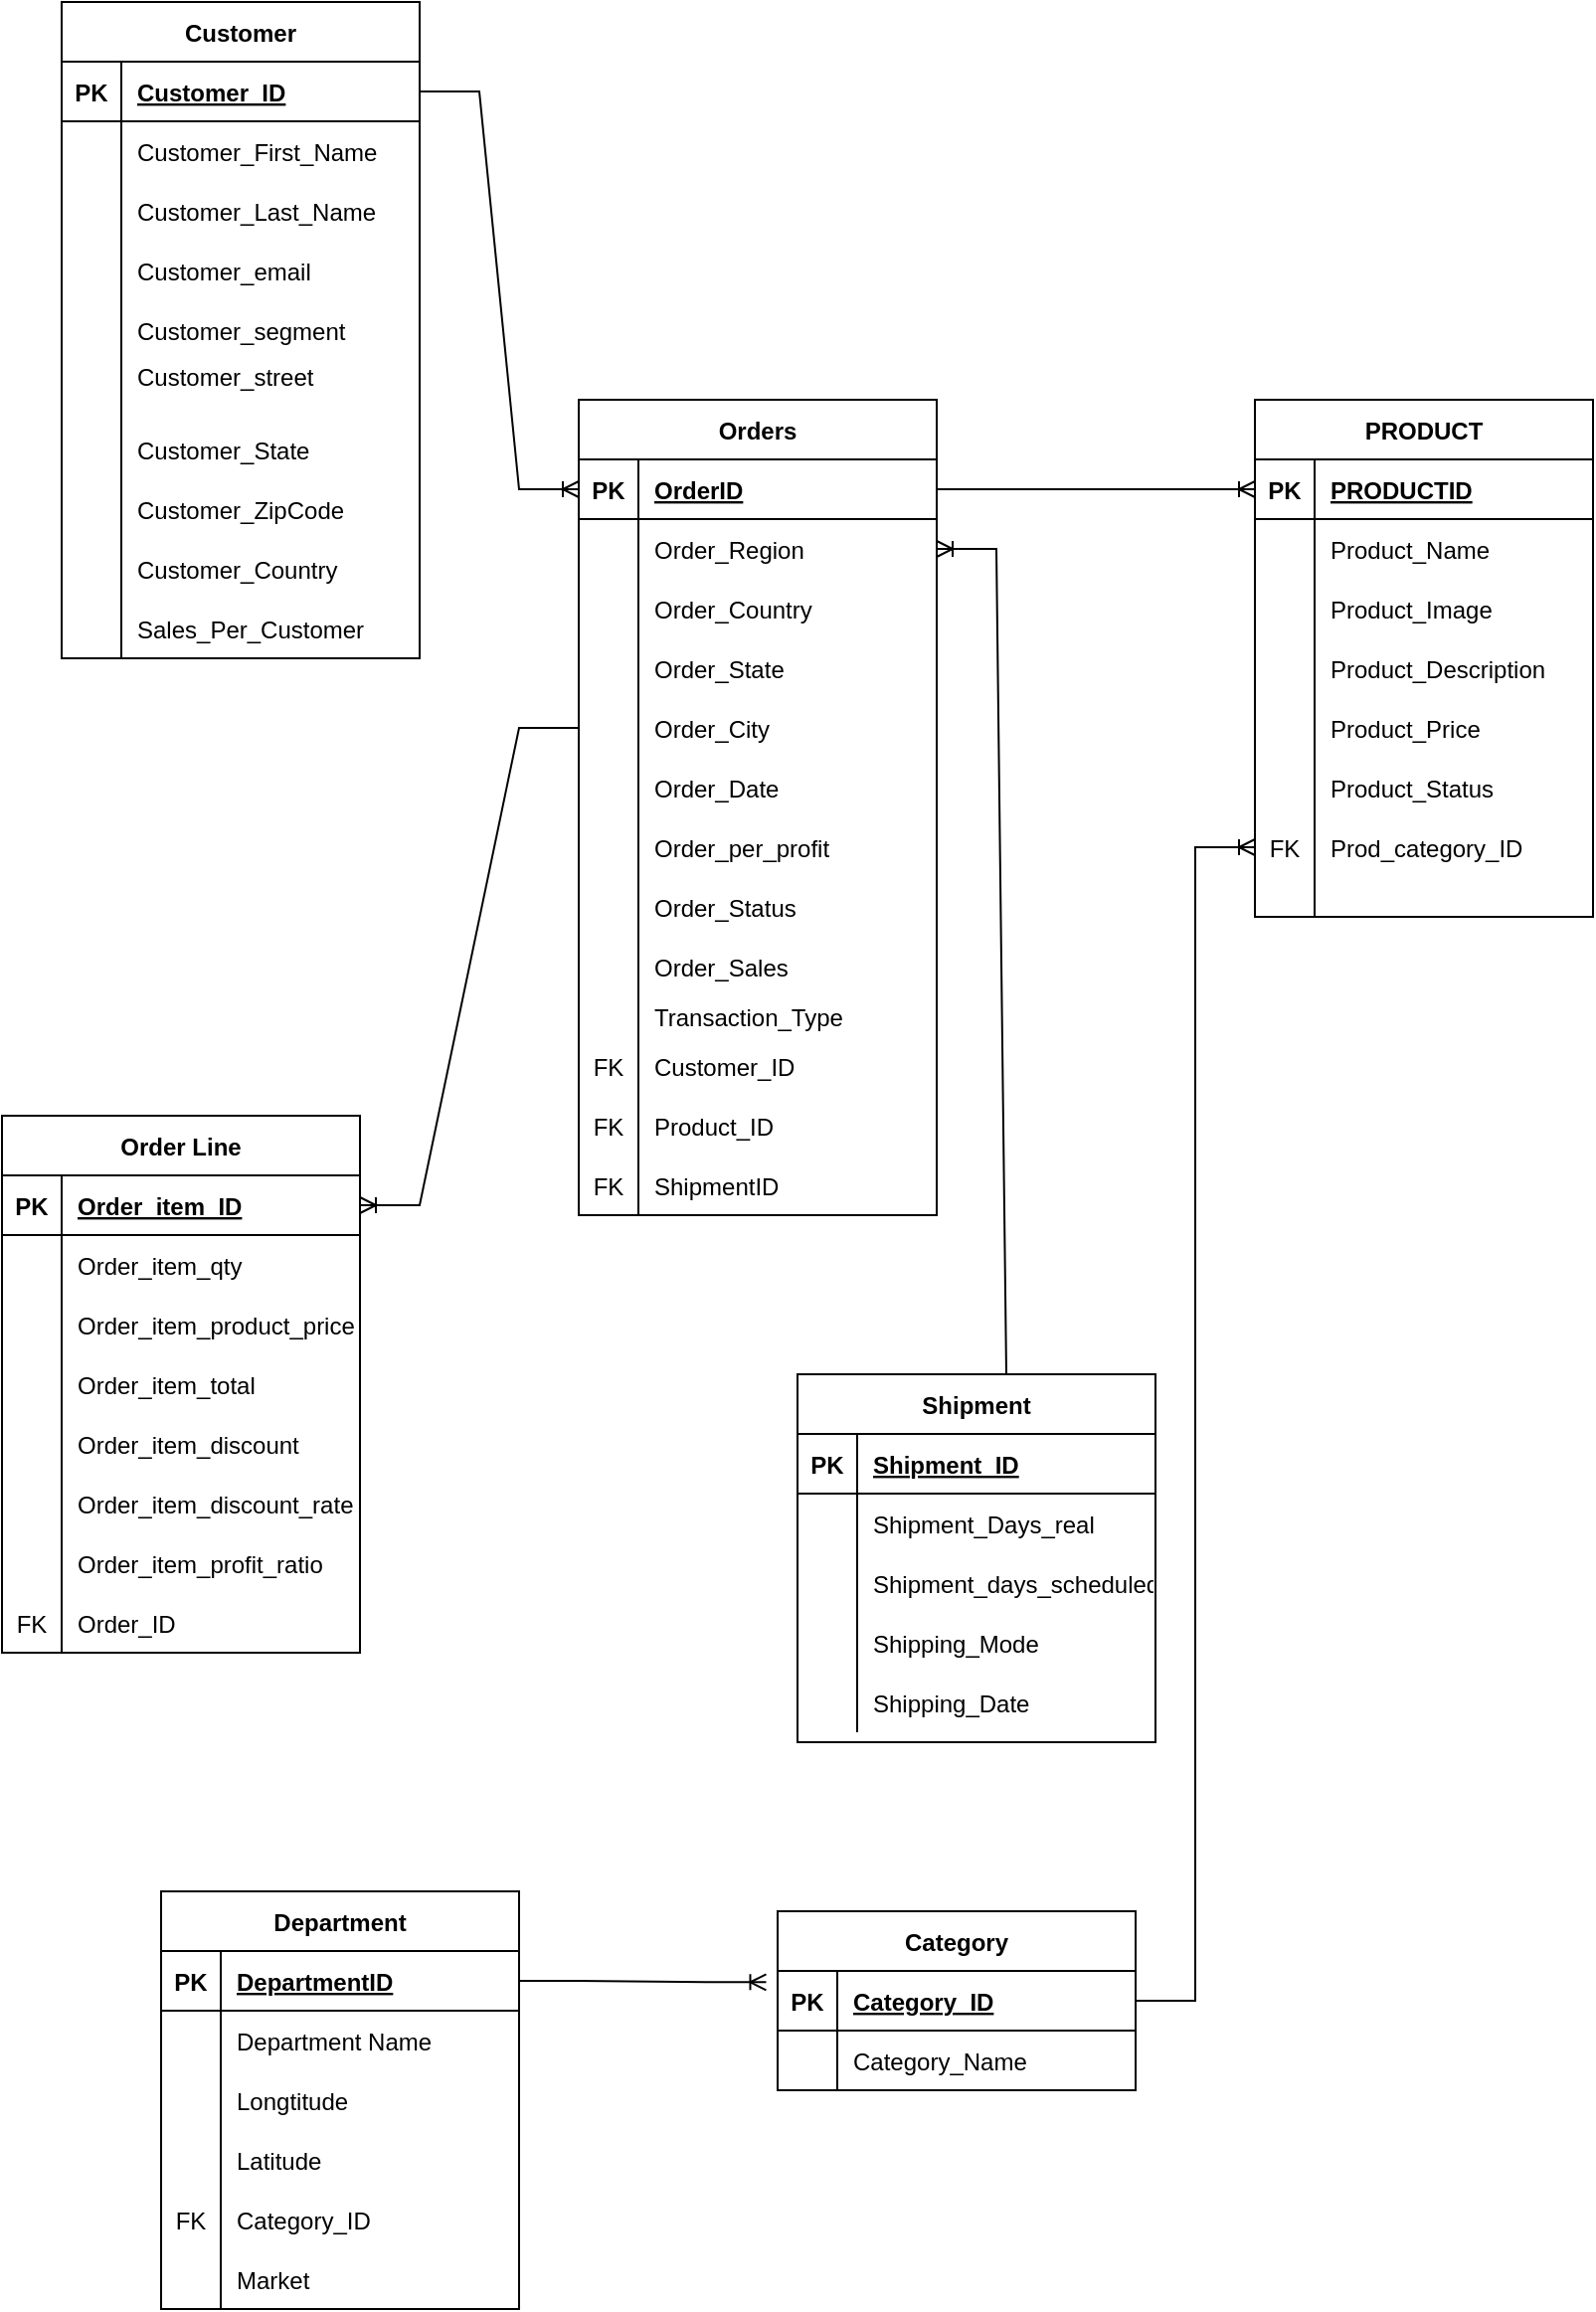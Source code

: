 <mxfile version="18.0.1" type="device"><diagram id="R2lEEEUBdFMjLlhIrx00" name="Page-1"><mxGraphModel dx="1021" dy="1629" grid="1" gridSize="10" guides="1" tooltips="1" connect="1" arrows="1" fold="1" page="1" pageScale="1" pageWidth="850" pageHeight="1100" math="0" shadow="0" extFonts="Permanent Marker^https://fonts.googleapis.com/css?family=Permanent+Marker"><root><mxCell id="0"/><mxCell id="1" parent="0"/><mxCell id="Fd_Oj4uwbIMb2DOmvXwx-2" value="Customer" style="shape=table;startSize=30;container=1;collapsible=1;childLayout=tableLayout;fixedRows=1;rowLines=0;fontStyle=1;align=center;resizeLast=1;" parent="1" vertex="1"><mxGeometry x="50" y="-190" width="180" height="330" as="geometry"/></mxCell><mxCell id="Fd_Oj4uwbIMb2DOmvXwx-3" value="" style="shape=tableRow;horizontal=0;startSize=0;swimlaneHead=0;swimlaneBody=0;fillColor=none;collapsible=0;dropTarget=0;points=[[0,0.5],[1,0.5]];portConstraint=eastwest;top=0;left=0;right=0;bottom=1;" parent="Fd_Oj4uwbIMb2DOmvXwx-2" vertex="1"><mxGeometry y="30" width="180" height="30" as="geometry"/></mxCell><mxCell id="Fd_Oj4uwbIMb2DOmvXwx-4" value="PK" style="shape=partialRectangle;connectable=0;fillColor=none;top=0;left=0;bottom=0;right=0;fontStyle=1;overflow=hidden;" parent="Fd_Oj4uwbIMb2DOmvXwx-3" vertex="1"><mxGeometry width="30" height="30" as="geometry"><mxRectangle width="30" height="30" as="alternateBounds"/></mxGeometry></mxCell><mxCell id="Fd_Oj4uwbIMb2DOmvXwx-5" value="Customer_ID" style="shape=partialRectangle;connectable=0;fillColor=none;top=0;left=0;bottom=0;right=0;align=left;spacingLeft=6;fontStyle=5;overflow=hidden;" parent="Fd_Oj4uwbIMb2DOmvXwx-3" vertex="1"><mxGeometry x="30" width="150" height="30" as="geometry"><mxRectangle width="150" height="30" as="alternateBounds"/></mxGeometry></mxCell><mxCell id="Fd_Oj4uwbIMb2DOmvXwx-9" value="" style="shape=tableRow;horizontal=0;startSize=0;swimlaneHead=0;swimlaneBody=0;fillColor=none;collapsible=0;dropTarget=0;points=[[0,0.5],[1,0.5]];portConstraint=eastwest;top=0;left=0;right=0;bottom=0;" parent="Fd_Oj4uwbIMb2DOmvXwx-2" vertex="1"><mxGeometry y="60" width="180" height="30" as="geometry"/></mxCell><mxCell id="Fd_Oj4uwbIMb2DOmvXwx-10" value="" style="shape=partialRectangle;connectable=0;fillColor=none;top=0;left=0;bottom=0;right=0;editable=1;overflow=hidden;" parent="Fd_Oj4uwbIMb2DOmvXwx-9" vertex="1"><mxGeometry width="30" height="30" as="geometry"><mxRectangle width="30" height="30" as="alternateBounds"/></mxGeometry></mxCell><mxCell id="Fd_Oj4uwbIMb2DOmvXwx-11" value="Customer_First_Name" style="shape=partialRectangle;connectable=0;fillColor=none;top=0;left=0;bottom=0;right=0;align=left;spacingLeft=6;overflow=hidden;" parent="Fd_Oj4uwbIMb2DOmvXwx-9" vertex="1"><mxGeometry x="30" width="150" height="30" as="geometry"><mxRectangle width="150" height="30" as="alternateBounds"/></mxGeometry></mxCell><mxCell id="Fd_Oj4uwbIMb2DOmvXwx-12" value="" style="shape=tableRow;horizontal=0;startSize=0;swimlaneHead=0;swimlaneBody=0;fillColor=none;collapsible=0;dropTarget=0;points=[[0,0.5],[1,0.5]];portConstraint=eastwest;top=0;left=0;right=0;bottom=0;" parent="Fd_Oj4uwbIMb2DOmvXwx-2" vertex="1"><mxGeometry y="90" width="180" height="30" as="geometry"/></mxCell><mxCell id="Fd_Oj4uwbIMb2DOmvXwx-13" value="" style="shape=partialRectangle;connectable=0;fillColor=none;top=0;left=0;bottom=0;right=0;editable=1;overflow=hidden;" parent="Fd_Oj4uwbIMb2DOmvXwx-12" vertex="1"><mxGeometry width="30" height="30" as="geometry"><mxRectangle width="30" height="30" as="alternateBounds"/></mxGeometry></mxCell><mxCell id="Fd_Oj4uwbIMb2DOmvXwx-14" value="Customer_Last_Name" style="shape=partialRectangle;connectable=0;fillColor=none;top=0;left=0;bottom=0;right=0;align=left;spacingLeft=6;overflow=hidden;" parent="Fd_Oj4uwbIMb2DOmvXwx-12" vertex="1"><mxGeometry x="30" width="150" height="30" as="geometry"><mxRectangle width="150" height="30" as="alternateBounds"/></mxGeometry></mxCell><mxCell id="Fd_Oj4uwbIMb2DOmvXwx-15" value="" style="shape=tableRow;horizontal=0;startSize=0;swimlaneHead=0;swimlaneBody=0;fillColor=none;collapsible=0;dropTarget=0;points=[[0,0.5],[1,0.5]];portConstraint=eastwest;top=0;left=0;right=0;bottom=0;" parent="Fd_Oj4uwbIMb2DOmvXwx-2" vertex="1"><mxGeometry y="120" width="180" height="30" as="geometry"/></mxCell><mxCell id="Fd_Oj4uwbIMb2DOmvXwx-16" value="" style="shape=partialRectangle;connectable=0;fillColor=none;top=0;left=0;bottom=0;right=0;editable=1;overflow=hidden;" parent="Fd_Oj4uwbIMb2DOmvXwx-15" vertex="1"><mxGeometry width="30" height="30" as="geometry"><mxRectangle width="30" height="30" as="alternateBounds"/></mxGeometry></mxCell><mxCell id="Fd_Oj4uwbIMb2DOmvXwx-17" value="Customer_email" style="shape=partialRectangle;connectable=0;fillColor=none;top=0;left=0;bottom=0;right=0;align=left;spacingLeft=6;overflow=hidden;" parent="Fd_Oj4uwbIMb2DOmvXwx-15" vertex="1"><mxGeometry x="30" width="150" height="30" as="geometry"><mxRectangle width="150" height="30" as="alternateBounds"/></mxGeometry></mxCell><mxCell id="Fd_Oj4uwbIMb2DOmvXwx-18" value="" style="shape=tableRow;horizontal=0;startSize=0;swimlaneHead=0;swimlaneBody=0;fillColor=none;collapsible=0;dropTarget=0;points=[[0,0.5],[1,0.5]];portConstraint=eastwest;top=0;left=0;right=0;bottom=0;" parent="Fd_Oj4uwbIMb2DOmvXwx-2" vertex="1"><mxGeometry y="150" width="180" height="30" as="geometry"/></mxCell><mxCell id="Fd_Oj4uwbIMb2DOmvXwx-19" value="" style="shape=partialRectangle;connectable=0;fillColor=none;top=0;left=0;bottom=0;right=0;editable=1;overflow=hidden;" parent="Fd_Oj4uwbIMb2DOmvXwx-18" vertex="1"><mxGeometry width="30" height="30" as="geometry"><mxRectangle width="30" height="30" as="alternateBounds"/></mxGeometry></mxCell><mxCell id="Fd_Oj4uwbIMb2DOmvXwx-20" value="Customer_segment" style="shape=partialRectangle;connectable=0;fillColor=none;top=0;left=0;bottom=0;right=0;align=left;spacingLeft=6;overflow=hidden;" parent="Fd_Oj4uwbIMb2DOmvXwx-18" vertex="1"><mxGeometry x="30" width="150" height="30" as="geometry"><mxRectangle width="150" height="30" as="alternateBounds"/></mxGeometry></mxCell><mxCell id="Fd_Oj4uwbIMb2DOmvXwx-21" value="" style="shape=tableRow;horizontal=0;startSize=0;swimlaneHead=0;swimlaneBody=0;fillColor=none;collapsible=0;dropTarget=0;points=[[0,0.5],[1,0.5]];portConstraint=eastwest;top=0;left=0;right=0;bottom=0;" parent="Fd_Oj4uwbIMb2DOmvXwx-2" vertex="1"><mxGeometry y="180" width="180" height="30" as="geometry"/></mxCell><mxCell id="Fd_Oj4uwbIMb2DOmvXwx-22" value="" style="shape=partialRectangle;connectable=0;fillColor=none;top=0;left=0;bottom=0;right=0;editable=1;overflow=hidden;" parent="Fd_Oj4uwbIMb2DOmvXwx-21" vertex="1"><mxGeometry width="30" height="30" as="geometry"><mxRectangle width="30" height="30" as="alternateBounds"/></mxGeometry></mxCell><mxCell id="Fd_Oj4uwbIMb2DOmvXwx-23" value="Customer_street&#10;" style="shape=partialRectangle;connectable=0;fillColor=none;top=0;left=0;bottom=0;right=0;align=left;spacingLeft=6;overflow=hidden;" parent="Fd_Oj4uwbIMb2DOmvXwx-21" vertex="1"><mxGeometry x="30" width="150" height="30" as="geometry"><mxRectangle width="150" height="30" as="alternateBounds"/></mxGeometry></mxCell><mxCell id="Fd_Oj4uwbIMb2DOmvXwx-27" value="" style="shape=tableRow;horizontal=0;startSize=0;swimlaneHead=0;swimlaneBody=0;fillColor=none;collapsible=0;dropTarget=0;points=[[0,0.5],[1,0.5]];portConstraint=eastwest;top=0;left=0;right=0;bottom=0;" parent="Fd_Oj4uwbIMb2DOmvXwx-2" vertex="1"><mxGeometry y="210" width="180" height="30" as="geometry"/></mxCell><mxCell id="Fd_Oj4uwbIMb2DOmvXwx-28" value="" style="shape=partialRectangle;connectable=0;fillColor=none;top=0;left=0;bottom=0;right=0;editable=1;overflow=hidden;" parent="Fd_Oj4uwbIMb2DOmvXwx-27" vertex="1"><mxGeometry width="30" height="30" as="geometry"><mxRectangle width="30" height="30" as="alternateBounds"/></mxGeometry></mxCell><mxCell id="Fd_Oj4uwbIMb2DOmvXwx-29" value="Customer_State" style="shape=partialRectangle;connectable=0;fillColor=none;top=0;left=0;bottom=0;right=0;align=left;spacingLeft=6;overflow=hidden;" parent="Fd_Oj4uwbIMb2DOmvXwx-27" vertex="1"><mxGeometry x="30" width="150" height="30" as="geometry"><mxRectangle width="150" height="30" as="alternateBounds"/></mxGeometry></mxCell><mxCell id="Fd_Oj4uwbIMb2DOmvXwx-30" value="" style="shape=tableRow;horizontal=0;startSize=0;swimlaneHead=0;swimlaneBody=0;fillColor=none;collapsible=0;dropTarget=0;points=[[0,0.5],[1,0.5]];portConstraint=eastwest;top=0;left=0;right=0;bottom=0;" parent="Fd_Oj4uwbIMb2DOmvXwx-2" vertex="1"><mxGeometry y="240" width="180" height="30" as="geometry"/></mxCell><mxCell id="Fd_Oj4uwbIMb2DOmvXwx-31" value="" style="shape=partialRectangle;connectable=0;fillColor=none;top=0;left=0;bottom=0;right=0;editable=1;overflow=hidden;" parent="Fd_Oj4uwbIMb2DOmvXwx-30" vertex="1"><mxGeometry width="30" height="30" as="geometry"><mxRectangle width="30" height="30" as="alternateBounds"/></mxGeometry></mxCell><mxCell id="Fd_Oj4uwbIMb2DOmvXwx-32" value="Customer_ZipCode" style="shape=partialRectangle;connectable=0;fillColor=none;top=0;left=0;bottom=0;right=0;align=left;spacingLeft=6;overflow=hidden;" parent="Fd_Oj4uwbIMb2DOmvXwx-30" vertex="1"><mxGeometry x="30" width="150" height="30" as="geometry"><mxRectangle width="150" height="30" as="alternateBounds"/></mxGeometry></mxCell><mxCell id="Fd_Oj4uwbIMb2DOmvXwx-33" value="" style="shape=tableRow;horizontal=0;startSize=0;swimlaneHead=0;swimlaneBody=0;fillColor=none;collapsible=0;dropTarget=0;points=[[0,0.5],[1,0.5]];portConstraint=eastwest;top=0;left=0;right=0;bottom=0;" parent="Fd_Oj4uwbIMb2DOmvXwx-2" vertex="1"><mxGeometry y="270" width="180" height="30" as="geometry"/></mxCell><mxCell id="Fd_Oj4uwbIMb2DOmvXwx-34" value="" style="shape=partialRectangle;connectable=0;fillColor=none;top=0;left=0;bottom=0;right=0;editable=1;overflow=hidden;" parent="Fd_Oj4uwbIMb2DOmvXwx-33" vertex="1"><mxGeometry width="30" height="30" as="geometry"><mxRectangle width="30" height="30" as="alternateBounds"/></mxGeometry></mxCell><mxCell id="Fd_Oj4uwbIMb2DOmvXwx-35" value="Customer_Country" style="shape=partialRectangle;connectable=0;fillColor=none;top=0;left=0;bottom=0;right=0;align=left;spacingLeft=6;overflow=hidden;" parent="Fd_Oj4uwbIMb2DOmvXwx-33" vertex="1"><mxGeometry x="30" width="150" height="30" as="geometry"><mxRectangle width="150" height="30" as="alternateBounds"/></mxGeometry></mxCell><mxCell id="Fd_Oj4uwbIMb2DOmvXwx-115" value="" style="shape=tableRow;horizontal=0;startSize=0;swimlaneHead=0;swimlaneBody=0;fillColor=none;collapsible=0;dropTarget=0;points=[[0,0.5],[1,0.5]];portConstraint=eastwest;top=0;left=0;right=0;bottom=0;" parent="Fd_Oj4uwbIMb2DOmvXwx-2" vertex="1"><mxGeometry y="300" width="180" height="30" as="geometry"/></mxCell><mxCell id="Fd_Oj4uwbIMb2DOmvXwx-116" value="" style="shape=partialRectangle;connectable=0;fillColor=none;top=0;left=0;bottom=0;right=0;editable=1;overflow=hidden;" parent="Fd_Oj4uwbIMb2DOmvXwx-115" vertex="1"><mxGeometry width="30" height="30" as="geometry"><mxRectangle width="30" height="30" as="alternateBounds"/></mxGeometry></mxCell><mxCell id="Fd_Oj4uwbIMb2DOmvXwx-117" value="Sales_Per_Customer" style="shape=partialRectangle;connectable=0;fillColor=none;top=0;left=0;bottom=0;right=0;align=left;spacingLeft=6;overflow=hidden;" parent="Fd_Oj4uwbIMb2DOmvXwx-115" vertex="1"><mxGeometry x="30" width="150" height="30" as="geometry"><mxRectangle width="150" height="30" as="alternateBounds"/></mxGeometry></mxCell><mxCell id="Fd_Oj4uwbIMb2DOmvXwx-36" value="Orders" style="shape=table;startSize=30;container=1;collapsible=1;childLayout=tableLayout;fixedRows=1;rowLines=0;fontStyle=1;align=center;resizeLast=1;" parent="1" vertex="1"><mxGeometry x="310" y="10" width="180" height="410" as="geometry"/></mxCell><mxCell id="Fd_Oj4uwbIMb2DOmvXwx-37" value="" style="shape=tableRow;horizontal=0;startSize=0;swimlaneHead=0;swimlaneBody=0;fillColor=none;collapsible=0;dropTarget=0;points=[[0,0.5],[1,0.5]];portConstraint=eastwest;top=0;left=0;right=0;bottom=1;" parent="Fd_Oj4uwbIMb2DOmvXwx-36" vertex="1"><mxGeometry y="30" width="180" height="30" as="geometry"/></mxCell><mxCell id="Fd_Oj4uwbIMb2DOmvXwx-38" value="PK" style="shape=partialRectangle;connectable=0;fillColor=none;top=0;left=0;bottom=0;right=0;fontStyle=1;overflow=hidden;" parent="Fd_Oj4uwbIMb2DOmvXwx-37" vertex="1"><mxGeometry width="30" height="30" as="geometry"><mxRectangle width="30" height="30" as="alternateBounds"/></mxGeometry></mxCell><mxCell id="Fd_Oj4uwbIMb2DOmvXwx-39" value="OrderID" style="shape=partialRectangle;connectable=0;fillColor=none;top=0;left=0;bottom=0;right=0;align=left;spacingLeft=6;fontStyle=5;overflow=hidden;" parent="Fd_Oj4uwbIMb2DOmvXwx-37" vertex="1"><mxGeometry x="30" width="150" height="30" as="geometry"><mxRectangle width="150" height="30" as="alternateBounds"/></mxGeometry></mxCell><mxCell id="Fd_Oj4uwbIMb2DOmvXwx-40" value="" style="shape=tableRow;horizontal=0;startSize=0;swimlaneHead=0;swimlaneBody=0;fillColor=none;collapsible=0;dropTarget=0;points=[[0,0.5],[1,0.5]];portConstraint=eastwest;top=0;left=0;right=0;bottom=0;" parent="Fd_Oj4uwbIMb2DOmvXwx-36" vertex="1"><mxGeometry y="60" width="180" height="30" as="geometry"/></mxCell><mxCell id="Fd_Oj4uwbIMb2DOmvXwx-41" value="" style="shape=partialRectangle;connectable=0;fillColor=none;top=0;left=0;bottom=0;right=0;editable=1;overflow=hidden;" parent="Fd_Oj4uwbIMb2DOmvXwx-40" vertex="1"><mxGeometry width="30" height="30" as="geometry"><mxRectangle width="30" height="30" as="alternateBounds"/></mxGeometry></mxCell><mxCell id="Fd_Oj4uwbIMb2DOmvXwx-42" value="Order_Region" style="shape=partialRectangle;connectable=0;fillColor=none;top=0;left=0;bottom=0;right=0;align=left;spacingLeft=6;overflow=hidden;" parent="Fd_Oj4uwbIMb2DOmvXwx-40" vertex="1"><mxGeometry x="30" width="150" height="30" as="geometry"><mxRectangle width="150" height="30" as="alternateBounds"/></mxGeometry></mxCell><mxCell id="Fd_Oj4uwbIMb2DOmvXwx-43" value="" style="shape=tableRow;horizontal=0;startSize=0;swimlaneHead=0;swimlaneBody=0;fillColor=none;collapsible=0;dropTarget=0;points=[[0,0.5],[1,0.5]];portConstraint=eastwest;top=0;left=0;right=0;bottom=0;" parent="Fd_Oj4uwbIMb2DOmvXwx-36" vertex="1"><mxGeometry y="90" width="180" height="30" as="geometry"/></mxCell><mxCell id="Fd_Oj4uwbIMb2DOmvXwx-44" value="" style="shape=partialRectangle;connectable=0;fillColor=none;top=0;left=0;bottom=0;right=0;editable=1;overflow=hidden;" parent="Fd_Oj4uwbIMb2DOmvXwx-43" vertex="1"><mxGeometry width="30" height="30" as="geometry"><mxRectangle width="30" height="30" as="alternateBounds"/></mxGeometry></mxCell><mxCell id="Fd_Oj4uwbIMb2DOmvXwx-45" value="Order_Country" style="shape=partialRectangle;connectable=0;fillColor=none;top=0;left=0;bottom=0;right=0;align=left;spacingLeft=6;overflow=hidden;" parent="Fd_Oj4uwbIMb2DOmvXwx-43" vertex="1"><mxGeometry x="30" width="150" height="30" as="geometry"><mxRectangle width="150" height="30" as="alternateBounds"/></mxGeometry></mxCell><mxCell id="Fd_Oj4uwbIMb2DOmvXwx-46" value="" style="shape=tableRow;horizontal=0;startSize=0;swimlaneHead=0;swimlaneBody=0;fillColor=none;collapsible=0;dropTarget=0;points=[[0,0.5],[1,0.5]];portConstraint=eastwest;top=0;left=0;right=0;bottom=0;" parent="Fd_Oj4uwbIMb2DOmvXwx-36" vertex="1"><mxGeometry y="120" width="180" height="30" as="geometry"/></mxCell><mxCell id="Fd_Oj4uwbIMb2DOmvXwx-47" value="" style="shape=partialRectangle;connectable=0;fillColor=none;top=0;left=0;bottom=0;right=0;editable=1;overflow=hidden;" parent="Fd_Oj4uwbIMb2DOmvXwx-46" vertex="1"><mxGeometry width="30" height="30" as="geometry"><mxRectangle width="30" height="30" as="alternateBounds"/></mxGeometry></mxCell><mxCell id="Fd_Oj4uwbIMb2DOmvXwx-48" value="Order_State" style="shape=partialRectangle;connectable=0;fillColor=none;top=0;left=0;bottom=0;right=0;align=left;spacingLeft=6;overflow=hidden;" parent="Fd_Oj4uwbIMb2DOmvXwx-46" vertex="1"><mxGeometry x="30" width="150" height="30" as="geometry"><mxRectangle width="150" height="30" as="alternateBounds"/></mxGeometry></mxCell><mxCell id="Fd_Oj4uwbIMb2DOmvXwx-54" value="" style="shape=tableRow;horizontal=0;startSize=0;swimlaneHead=0;swimlaneBody=0;fillColor=none;collapsible=0;dropTarget=0;points=[[0,0.5],[1,0.5]];portConstraint=eastwest;top=0;left=0;right=0;bottom=0;" parent="Fd_Oj4uwbIMb2DOmvXwx-36" vertex="1"><mxGeometry y="150" width="180" height="30" as="geometry"/></mxCell><mxCell id="Fd_Oj4uwbIMb2DOmvXwx-55" value="" style="shape=partialRectangle;connectable=0;fillColor=none;top=0;left=0;bottom=0;right=0;editable=1;overflow=hidden;" parent="Fd_Oj4uwbIMb2DOmvXwx-54" vertex="1"><mxGeometry width="30" height="30" as="geometry"><mxRectangle width="30" height="30" as="alternateBounds"/></mxGeometry></mxCell><mxCell id="Fd_Oj4uwbIMb2DOmvXwx-56" value="Order_City" style="shape=partialRectangle;connectable=0;fillColor=none;top=0;left=0;bottom=0;right=0;align=left;spacingLeft=6;overflow=hidden;" parent="Fd_Oj4uwbIMb2DOmvXwx-54" vertex="1"><mxGeometry x="30" width="150" height="30" as="geometry"><mxRectangle width="150" height="30" as="alternateBounds"/></mxGeometry></mxCell><mxCell id="Fd_Oj4uwbIMb2DOmvXwx-60" value="" style="shape=tableRow;horizontal=0;startSize=0;swimlaneHead=0;swimlaneBody=0;fillColor=none;collapsible=0;dropTarget=0;points=[[0,0.5],[1,0.5]];portConstraint=eastwest;top=0;left=0;right=0;bottom=0;" parent="Fd_Oj4uwbIMb2DOmvXwx-36" vertex="1"><mxGeometry y="180" width="180" height="30" as="geometry"/></mxCell><mxCell id="Fd_Oj4uwbIMb2DOmvXwx-61" value="" style="shape=partialRectangle;connectable=0;fillColor=none;top=0;left=0;bottom=0;right=0;editable=1;overflow=hidden;" parent="Fd_Oj4uwbIMb2DOmvXwx-60" vertex="1"><mxGeometry width="30" height="30" as="geometry"><mxRectangle width="30" height="30" as="alternateBounds"/></mxGeometry></mxCell><mxCell id="Fd_Oj4uwbIMb2DOmvXwx-62" value="Order_Date" style="shape=partialRectangle;connectable=0;fillColor=none;top=0;left=0;bottom=0;right=0;align=left;spacingLeft=6;overflow=hidden;" parent="Fd_Oj4uwbIMb2DOmvXwx-60" vertex="1"><mxGeometry x="30" width="150" height="30" as="geometry"><mxRectangle width="150" height="30" as="alternateBounds"/></mxGeometry></mxCell><mxCell id="0-4DOua6aP3EXZsqVixP-25" value="" style="shape=tableRow;horizontal=0;startSize=0;swimlaneHead=0;swimlaneBody=0;fillColor=none;collapsible=0;dropTarget=0;points=[[0,0.5],[1,0.5]];portConstraint=eastwest;top=0;left=0;right=0;bottom=0;" parent="Fd_Oj4uwbIMb2DOmvXwx-36" vertex="1"><mxGeometry y="210" width="180" height="30" as="geometry"/></mxCell><mxCell id="0-4DOua6aP3EXZsqVixP-26" value="" style="shape=partialRectangle;connectable=0;fillColor=none;top=0;left=0;bottom=0;right=0;editable=1;overflow=hidden;" parent="0-4DOua6aP3EXZsqVixP-25" vertex="1"><mxGeometry width="30" height="30" as="geometry"><mxRectangle width="30" height="30" as="alternateBounds"/></mxGeometry></mxCell><mxCell id="0-4DOua6aP3EXZsqVixP-27" value="Order_per_profit" style="shape=partialRectangle;connectable=0;fillColor=none;top=0;left=0;bottom=0;right=0;align=left;spacingLeft=6;overflow=hidden;" parent="0-4DOua6aP3EXZsqVixP-25" vertex="1"><mxGeometry x="30" width="150" height="30" as="geometry"><mxRectangle width="150" height="30" as="alternateBounds"/></mxGeometry></mxCell><mxCell id="Fd_Oj4uwbIMb2DOmvXwx-73" value="" style="shape=tableRow;horizontal=0;startSize=0;swimlaneHead=0;swimlaneBody=0;fillColor=none;collapsible=0;dropTarget=0;points=[[0,0.5],[1,0.5]];portConstraint=eastwest;top=0;left=0;right=0;bottom=0;" parent="Fd_Oj4uwbIMb2DOmvXwx-36" vertex="1"><mxGeometry y="240" width="180" height="30" as="geometry"/></mxCell><mxCell id="Fd_Oj4uwbIMb2DOmvXwx-74" value="" style="shape=partialRectangle;connectable=0;fillColor=none;top=0;left=0;bottom=0;right=0;editable=1;overflow=hidden;" parent="Fd_Oj4uwbIMb2DOmvXwx-73" vertex="1"><mxGeometry width="30" height="30" as="geometry"><mxRectangle width="30" height="30" as="alternateBounds"/></mxGeometry></mxCell><mxCell id="Fd_Oj4uwbIMb2DOmvXwx-75" value="Order_Status" style="shape=partialRectangle;connectable=0;fillColor=none;top=0;left=0;bottom=0;right=0;align=left;spacingLeft=6;overflow=hidden;" parent="Fd_Oj4uwbIMb2DOmvXwx-73" vertex="1"><mxGeometry x="30" width="150" height="30" as="geometry"><mxRectangle width="150" height="30" as="alternateBounds"/></mxGeometry></mxCell><mxCell id="Fd_Oj4uwbIMb2DOmvXwx-118" value="" style="shape=tableRow;horizontal=0;startSize=0;swimlaneHead=0;swimlaneBody=0;fillColor=none;collapsible=0;dropTarget=0;points=[[0,0.5],[1,0.5]];portConstraint=eastwest;top=0;left=0;right=0;bottom=0;" parent="Fd_Oj4uwbIMb2DOmvXwx-36" vertex="1"><mxGeometry y="270" width="180" height="30" as="geometry"/></mxCell><mxCell id="Fd_Oj4uwbIMb2DOmvXwx-119" value="" style="shape=partialRectangle;connectable=0;fillColor=none;top=0;left=0;bottom=0;right=0;editable=1;overflow=hidden;" parent="Fd_Oj4uwbIMb2DOmvXwx-118" vertex="1"><mxGeometry width="30" height="30" as="geometry"><mxRectangle width="30" height="30" as="alternateBounds"/></mxGeometry></mxCell><mxCell id="Fd_Oj4uwbIMb2DOmvXwx-120" value="Order_Sales" style="shape=partialRectangle;connectable=0;fillColor=none;top=0;left=0;bottom=0;right=0;align=left;spacingLeft=6;overflow=hidden;" parent="Fd_Oj4uwbIMb2DOmvXwx-118" vertex="1"><mxGeometry x="30" width="150" height="30" as="geometry"><mxRectangle width="150" height="30" as="alternateBounds"/></mxGeometry></mxCell><mxCell id="Fd_Oj4uwbIMb2DOmvXwx-168" value="" style="shape=tableRow;horizontal=0;startSize=0;swimlaneHead=0;swimlaneBody=0;fillColor=none;collapsible=0;dropTarget=0;points=[[0,0.5],[1,0.5]];portConstraint=eastwest;top=0;left=0;right=0;bottom=0;" parent="Fd_Oj4uwbIMb2DOmvXwx-36" vertex="1"><mxGeometry y="300" width="180" height="20" as="geometry"/></mxCell><mxCell id="Fd_Oj4uwbIMb2DOmvXwx-169" value="" style="shape=partialRectangle;connectable=0;fillColor=none;top=0;left=0;bottom=0;right=0;editable=1;overflow=hidden;" parent="Fd_Oj4uwbIMb2DOmvXwx-168" vertex="1"><mxGeometry width="30" height="20" as="geometry"><mxRectangle width="30" height="20" as="alternateBounds"/></mxGeometry></mxCell><mxCell id="Fd_Oj4uwbIMb2DOmvXwx-170" value="Transaction_Type" style="shape=partialRectangle;connectable=0;fillColor=none;top=0;left=0;bottom=0;right=0;align=left;spacingLeft=6;overflow=hidden;" parent="Fd_Oj4uwbIMb2DOmvXwx-168" vertex="1"><mxGeometry x="30" width="150" height="20" as="geometry"><mxRectangle width="150" height="20" as="alternateBounds"/></mxGeometry></mxCell><mxCell id="Fd_Oj4uwbIMb2DOmvXwx-57" value="" style="shape=tableRow;horizontal=0;startSize=0;swimlaneHead=0;swimlaneBody=0;fillColor=none;collapsible=0;dropTarget=0;points=[[0,0.5],[1,0.5]];portConstraint=eastwest;top=0;left=0;right=0;bottom=0;" parent="Fd_Oj4uwbIMb2DOmvXwx-36" vertex="1"><mxGeometry y="320" width="180" height="30" as="geometry"/></mxCell><mxCell id="Fd_Oj4uwbIMb2DOmvXwx-58" value="FK" style="shape=partialRectangle;connectable=0;fillColor=none;top=0;left=0;bottom=0;right=0;editable=1;overflow=hidden;" parent="Fd_Oj4uwbIMb2DOmvXwx-57" vertex="1"><mxGeometry width="30" height="30" as="geometry"><mxRectangle width="30" height="30" as="alternateBounds"/></mxGeometry></mxCell><mxCell id="Fd_Oj4uwbIMb2DOmvXwx-59" value="Customer_ID" style="shape=partialRectangle;connectable=0;fillColor=none;top=0;left=0;bottom=0;right=0;align=left;spacingLeft=6;overflow=hidden;" parent="Fd_Oj4uwbIMb2DOmvXwx-57" vertex="1"><mxGeometry x="30" width="150" height="30" as="geometry"><mxRectangle width="150" height="30" as="alternateBounds"/></mxGeometry></mxCell><mxCell id="Fd_Oj4uwbIMb2DOmvXwx-63" value="" style="shape=tableRow;horizontal=0;startSize=0;swimlaneHead=0;swimlaneBody=0;fillColor=none;collapsible=0;dropTarget=0;points=[[0,0.5],[1,0.5]];portConstraint=eastwest;top=0;left=0;right=0;bottom=0;" parent="Fd_Oj4uwbIMb2DOmvXwx-36" vertex="1"><mxGeometry y="350" width="180" height="30" as="geometry"/></mxCell><mxCell id="Fd_Oj4uwbIMb2DOmvXwx-64" value="FK" style="shape=partialRectangle;connectable=0;fillColor=none;top=0;left=0;bottom=0;right=0;editable=1;overflow=hidden;" parent="Fd_Oj4uwbIMb2DOmvXwx-63" vertex="1"><mxGeometry width="30" height="30" as="geometry"><mxRectangle width="30" height="30" as="alternateBounds"/></mxGeometry></mxCell><mxCell id="Fd_Oj4uwbIMb2DOmvXwx-65" value="Product_ID" style="shape=partialRectangle;connectable=0;fillColor=none;top=0;left=0;bottom=0;right=0;align=left;spacingLeft=6;overflow=hidden;" parent="Fd_Oj4uwbIMb2DOmvXwx-63" vertex="1"><mxGeometry x="30" width="150" height="30" as="geometry"><mxRectangle width="150" height="30" as="alternateBounds"/></mxGeometry></mxCell><mxCell id="Fd_Oj4uwbIMb2DOmvXwx-183" value="" style="shape=tableRow;horizontal=0;startSize=0;swimlaneHead=0;swimlaneBody=0;fillColor=none;collapsible=0;dropTarget=0;points=[[0,0.5],[1,0.5]];portConstraint=eastwest;top=0;left=0;right=0;bottom=0;" parent="Fd_Oj4uwbIMb2DOmvXwx-36" vertex="1"><mxGeometry y="380" width="180" height="30" as="geometry"/></mxCell><mxCell id="Fd_Oj4uwbIMb2DOmvXwx-184" value="FK" style="shape=partialRectangle;connectable=0;fillColor=none;top=0;left=0;bottom=0;right=0;editable=1;overflow=hidden;" parent="Fd_Oj4uwbIMb2DOmvXwx-183" vertex="1"><mxGeometry width="30" height="30" as="geometry"><mxRectangle width="30" height="30" as="alternateBounds"/></mxGeometry></mxCell><mxCell id="Fd_Oj4uwbIMb2DOmvXwx-185" value="ShipmentID" style="shape=partialRectangle;connectable=0;fillColor=none;top=0;left=0;bottom=0;right=0;align=left;spacingLeft=6;overflow=hidden;" parent="Fd_Oj4uwbIMb2DOmvXwx-183" vertex="1"><mxGeometry x="30" width="150" height="30" as="geometry"><mxRectangle width="150" height="30" as="alternateBounds"/></mxGeometry></mxCell><mxCell id="Fd_Oj4uwbIMb2DOmvXwx-83" value="PRODUCT" style="shape=table;startSize=30;container=1;collapsible=1;childLayout=tableLayout;fixedRows=1;rowLines=0;fontStyle=1;align=center;resizeLast=1;" parent="1" vertex="1"><mxGeometry x="650" y="10" width="170" height="260" as="geometry"/></mxCell><mxCell id="Fd_Oj4uwbIMb2DOmvXwx-84" value="" style="shape=tableRow;horizontal=0;startSize=0;swimlaneHead=0;swimlaneBody=0;fillColor=none;collapsible=0;dropTarget=0;points=[[0,0.5],[1,0.5]];portConstraint=eastwest;top=0;left=0;right=0;bottom=1;" parent="Fd_Oj4uwbIMb2DOmvXwx-83" vertex="1"><mxGeometry y="30" width="170" height="30" as="geometry"/></mxCell><mxCell id="Fd_Oj4uwbIMb2DOmvXwx-85" value="PK" style="shape=partialRectangle;connectable=0;fillColor=none;top=0;left=0;bottom=0;right=0;fontStyle=1;overflow=hidden;" parent="Fd_Oj4uwbIMb2DOmvXwx-84" vertex="1"><mxGeometry width="30" height="30" as="geometry"><mxRectangle width="30" height="30" as="alternateBounds"/></mxGeometry></mxCell><mxCell id="Fd_Oj4uwbIMb2DOmvXwx-86" value="PRODUCTID" style="shape=partialRectangle;connectable=0;fillColor=none;top=0;left=0;bottom=0;right=0;align=left;spacingLeft=6;fontStyle=5;overflow=hidden;" parent="Fd_Oj4uwbIMb2DOmvXwx-84" vertex="1"><mxGeometry x="30" width="140" height="30" as="geometry"><mxRectangle width="140" height="30" as="alternateBounds"/></mxGeometry></mxCell><mxCell id="Fd_Oj4uwbIMb2DOmvXwx-87" value="" style="shape=tableRow;horizontal=0;startSize=0;swimlaneHead=0;swimlaneBody=0;fillColor=none;collapsible=0;dropTarget=0;points=[[0,0.5],[1,0.5]];portConstraint=eastwest;top=0;left=0;right=0;bottom=0;" parent="Fd_Oj4uwbIMb2DOmvXwx-83" vertex="1"><mxGeometry y="60" width="170" height="30" as="geometry"/></mxCell><mxCell id="Fd_Oj4uwbIMb2DOmvXwx-88" value="" style="shape=partialRectangle;connectable=0;fillColor=none;top=0;left=0;bottom=0;right=0;editable=1;overflow=hidden;" parent="Fd_Oj4uwbIMb2DOmvXwx-87" vertex="1"><mxGeometry width="30" height="30" as="geometry"><mxRectangle width="30" height="30" as="alternateBounds"/></mxGeometry></mxCell><mxCell id="Fd_Oj4uwbIMb2DOmvXwx-89" value="Product_Name" style="shape=partialRectangle;connectable=0;fillColor=none;top=0;left=0;bottom=0;right=0;align=left;spacingLeft=6;overflow=hidden;" parent="Fd_Oj4uwbIMb2DOmvXwx-87" vertex="1"><mxGeometry x="30" width="140" height="30" as="geometry"><mxRectangle width="140" height="30" as="alternateBounds"/></mxGeometry></mxCell><mxCell id="Fd_Oj4uwbIMb2DOmvXwx-90" value="" style="shape=tableRow;horizontal=0;startSize=0;swimlaneHead=0;swimlaneBody=0;fillColor=none;collapsible=0;dropTarget=0;points=[[0,0.5],[1,0.5]];portConstraint=eastwest;top=0;left=0;right=0;bottom=0;" parent="Fd_Oj4uwbIMb2DOmvXwx-83" vertex="1"><mxGeometry y="90" width="170" height="30" as="geometry"/></mxCell><mxCell id="Fd_Oj4uwbIMb2DOmvXwx-91" value="" style="shape=partialRectangle;connectable=0;fillColor=none;top=0;left=0;bottom=0;right=0;editable=1;overflow=hidden;" parent="Fd_Oj4uwbIMb2DOmvXwx-90" vertex="1"><mxGeometry width="30" height="30" as="geometry"><mxRectangle width="30" height="30" as="alternateBounds"/></mxGeometry></mxCell><mxCell id="Fd_Oj4uwbIMb2DOmvXwx-92" value="Product_Image" style="shape=partialRectangle;connectable=0;fillColor=none;top=0;left=0;bottom=0;right=0;align=left;spacingLeft=6;overflow=hidden;" parent="Fd_Oj4uwbIMb2DOmvXwx-90" vertex="1"><mxGeometry x="30" width="140" height="30" as="geometry"><mxRectangle width="140" height="30" as="alternateBounds"/></mxGeometry></mxCell><mxCell id="Fd_Oj4uwbIMb2DOmvXwx-93" value="" style="shape=tableRow;horizontal=0;startSize=0;swimlaneHead=0;swimlaneBody=0;fillColor=none;collapsible=0;dropTarget=0;points=[[0,0.5],[1,0.5]];portConstraint=eastwest;top=0;left=0;right=0;bottom=0;" parent="Fd_Oj4uwbIMb2DOmvXwx-83" vertex="1"><mxGeometry y="120" width="170" height="30" as="geometry"/></mxCell><mxCell id="Fd_Oj4uwbIMb2DOmvXwx-94" value="" style="shape=partialRectangle;connectable=0;fillColor=none;top=0;left=0;bottom=0;right=0;editable=1;overflow=hidden;" parent="Fd_Oj4uwbIMb2DOmvXwx-93" vertex="1"><mxGeometry width="30" height="30" as="geometry"><mxRectangle width="30" height="30" as="alternateBounds"/></mxGeometry></mxCell><mxCell id="Fd_Oj4uwbIMb2DOmvXwx-95" value="Product_Description" style="shape=partialRectangle;connectable=0;fillColor=none;top=0;left=0;bottom=0;right=0;align=left;spacingLeft=6;overflow=hidden;" parent="Fd_Oj4uwbIMb2DOmvXwx-93" vertex="1"><mxGeometry x="30" width="140" height="30" as="geometry"><mxRectangle width="140" height="30" as="alternateBounds"/></mxGeometry></mxCell><mxCell id="Fd_Oj4uwbIMb2DOmvXwx-102" value="" style="shape=tableRow;horizontal=0;startSize=0;swimlaneHead=0;swimlaneBody=0;fillColor=none;collapsible=0;dropTarget=0;points=[[0,0.5],[1,0.5]];portConstraint=eastwest;top=0;left=0;right=0;bottom=0;" parent="Fd_Oj4uwbIMb2DOmvXwx-83" vertex="1"><mxGeometry y="150" width="170" height="30" as="geometry"/></mxCell><mxCell id="Fd_Oj4uwbIMb2DOmvXwx-103" value="" style="shape=partialRectangle;connectable=0;fillColor=none;top=0;left=0;bottom=0;right=0;editable=1;overflow=hidden;" parent="Fd_Oj4uwbIMb2DOmvXwx-102" vertex="1"><mxGeometry width="30" height="30" as="geometry"><mxRectangle width="30" height="30" as="alternateBounds"/></mxGeometry></mxCell><mxCell id="Fd_Oj4uwbIMb2DOmvXwx-104" value="Product_Price" style="shape=partialRectangle;connectable=0;fillColor=none;top=0;left=0;bottom=0;right=0;align=left;spacingLeft=6;overflow=hidden;" parent="Fd_Oj4uwbIMb2DOmvXwx-102" vertex="1"><mxGeometry x="30" width="140" height="30" as="geometry"><mxRectangle width="140" height="30" as="alternateBounds"/></mxGeometry></mxCell><mxCell id="Fd_Oj4uwbIMb2DOmvXwx-106" value="" style="shape=tableRow;horizontal=0;startSize=0;swimlaneHead=0;swimlaneBody=0;fillColor=none;collapsible=0;dropTarget=0;points=[[0,0.5],[1,0.5]];portConstraint=eastwest;top=0;left=0;right=0;bottom=0;" parent="Fd_Oj4uwbIMb2DOmvXwx-83" vertex="1"><mxGeometry y="180" width="170" height="30" as="geometry"/></mxCell><mxCell id="Fd_Oj4uwbIMb2DOmvXwx-107" value="" style="shape=partialRectangle;connectable=0;fillColor=none;top=0;left=0;bottom=0;right=0;editable=1;overflow=hidden;" parent="Fd_Oj4uwbIMb2DOmvXwx-106" vertex="1"><mxGeometry width="30" height="30" as="geometry"><mxRectangle width="30" height="30" as="alternateBounds"/></mxGeometry></mxCell><mxCell id="Fd_Oj4uwbIMb2DOmvXwx-108" value="Product_Status" style="shape=partialRectangle;connectable=0;fillColor=none;top=0;left=0;bottom=0;right=0;align=left;spacingLeft=6;overflow=hidden;" parent="Fd_Oj4uwbIMb2DOmvXwx-106" vertex="1"><mxGeometry x="30" width="140" height="30" as="geometry"><mxRectangle width="140" height="30" as="alternateBounds"/></mxGeometry></mxCell><mxCell id="Fd_Oj4uwbIMb2DOmvXwx-109" value="" style="shape=tableRow;horizontal=0;startSize=0;swimlaneHead=0;swimlaneBody=0;fillColor=none;collapsible=0;dropTarget=0;points=[[0,0.5],[1,0.5]];portConstraint=eastwest;top=0;left=0;right=0;bottom=0;" parent="Fd_Oj4uwbIMb2DOmvXwx-83" vertex="1"><mxGeometry y="210" width="170" height="30" as="geometry"/></mxCell><mxCell id="Fd_Oj4uwbIMb2DOmvXwx-110" value="FK" style="shape=partialRectangle;connectable=0;fillColor=none;top=0;left=0;bottom=0;right=0;editable=1;overflow=hidden;" parent="Fd_Oj4uwbIMb2DOmvXwx-109" vertex="1"><mxGeometry width="30" height="30" as="geometry"><mxRectangle width="30" height="30" as="alternateBounds"/></mxGeometry></mxCell><mxCell id="Fd_Oj4uwbIMb2DOmvXwx-111" value="Prod_category_ID" style="shape=partialRectangle;connectable=0;fillColor=none;top=0;left=0;bottom=0;right=0;align=left;spacingLeft=6;overflow=hidden;" parent="Fd_Oj4uwbIMb2DOmvXwx-109" vertex="1"><mxGeometry x="30" width="140" height="30" as="geometry"><mxRectangle width="140" height="30" as="alternateBounds"/></mxGeometry></mxCell><mxCell id="Fd_Oj4uwbIMb2DOmvXwx-112" value="" style="shape=tableRow;horizontal=0;startSize=0;swimlaneHead=0;swimlaneBody=0;fillColor=none;collapsible=0;dropTarget=0;points=[[0,0.5],[1,0.5]];portConstraint=eastwest;top=0;left=0;right=0;bottom=0;" parent="Fd_Oj4uwbIMb2DOmvXwx-83" vertex="1"><mxGeometry y="240" width="170" height="20" as="geometry"/></mxCell><mxCell id="Fd_Oj4uwbIMb2DOmvXwx-113" value="" style="shape=partialRectangle;connectable=0;fillColor=none;top=0;left=0;bottom=0;right=0;editable=1;overflow=hidden;" parent="Fd_Oj4uwbIMb2DOmvXwx-112" vertex="1"><mxGeometry width="30" height="20" as="geometry"><mxRectangle width="30" height="20" as="alternateBounds"/></mxGeometry></mxCell><mxCell id="Fd_Oj4uwbIMb2DOmvXwx-114" value="" style="shape=partialRectangle;connectable=0;fillColor=none;top=0;left=0;bottom=0;right=0;align=left;spacingLeft=6;overflow=hidden;" parent="Fd_Oj4uwbIMb2DOmvXwx-112" vertex="1"><mxGeometry x="30" width="140" height="20" as="geometry"><mxRectangle width="140" height="20" as="alternateBounds"/></mxGeometry></mxCell><mxCell id="Fd_Oj4uwbIMb2DOmvXwx-121" value="Department" style="shape=table;startSize=30;container=1;collapsible=1;childLayout=tableLayout;fixedRows=1;rowLines=0;fontStyle=1;align=center;resizeLast=1;" parent="1" vertex="1"><mxGeometry x="100" y="760" width="180" height="210" as="geometry"/></mxCell><mxCell id="Fd_Oj4uwbIMb2DOmvXwx-122" value="" style="shape=tableRow;horizontal=0;startSize=0;swimlaneHead=0;swimlaneBody=0;fillColor=none;collapsible=0;dropTarget=0;points=[[0,0.5],[1,0.5]];portConstraint=eastwest;top=0;left=0;right=0;bottom=1;" parent="Fd_Oj4uwbIMb2DOmvXwx-121" vertex="1"><mxGeometry y="30" width="180" height="30" as="geometry"/></mxCell><mxCell id="Fd_Oj4uwbIMb2DOmvXwx-123" value="PK" style="shape=partialRectangle;connectable=0;fillColor=none;top=0;left=0;bottom=0;right=0;fontStyle=1;overflow=hidden;" parent="Fd_Oj4uwbIMb2DOmvXwx-122" vertex="1"><mxGeometry width="30" height="30" as="geometry"><mxRectangle width="30" height="30" as="alternateBounds"/></mxGeometry></mxCell><mxCell id="Fd_Oj4uwbIMb2DOmvXwx-124" value="DepartmentID" style="shape=partialRectangle;connectable=0;fillColor=none;top=0;left=0;bottom=0;right=0;align=left;spacingLeft=6;fontStyle=5;overflow=hidden;" parent="Fd_Oj4uwbIMb2DOmvXwx-122" vertex="1"><mxGeometry x="30" width="150" height="30" as="geometry"><mxRectangle width="150" height="30" as="alternateBounds"/></mxGeometry></mxCell><mxCell id="Fd_Oj4uwbIMb2DOmvXwx-125" value="" style="shape=tableRow;horizontal=0;startSize=0;swimlaneHead=0;swimlaneBody=0;fillColor=none;collapsible=0;dropTarget=0;points=[[0,0.5],[1,0.5]];portConstraint=eastwest;top=0;left=0;right=0;bottom=0;" parent="Fd_Oj4uwbIMb2DOmvXwx-121" vertex="1"><mxGeometry y="60" width="180" height="30" as="geometry"/></mxCell><mxCell id="Fd_Oj4uwbIMb2DOmvXwx-126" value="" style="shape=partialRectangle;connectable=0;fillColor=none;top=0;left=0;bottom=0;right=0;editable=1;overflow=hidden;" parent="Fd_Oj4uwbIMb2DOmvXwx-125" vertex="1"><mxGeometry width="30" height="30" as="geometry"><mxRectangle width="30" height="30" as="alternateBounds"/></mxGeometry></mxCell><mxCell id="Fd_Oj4uwbIMb2DOmvXwx-127" value="Department Name" style="shape=partialRectangle;connectable=0;fillColor=none;top=0;left=0;bottom=0;right=0;align=left;spacingLeft=6;overflow=hidden;" parent="Fd_Oj4uwbIMb2DOmvXwx-125" vertex="1"><mxGeometry x="30" width="150" height="30" as="geometry"><mxRectangle width="150" height="30" as="alternateBounds"/></mxGeometry></mxCell><mxCell id="Fd_Oj4uwbIMb2DOmvXwx-128" value="" style="shape=tableRow;horizontal=0;startSize=0;swimlaneHead=0;swimlaneBody=0;fillColor=none;collapsible=0;dropTarget=0;points=[[0,0.5],[1,0.5]];portConstraint=eastwest;top=0;left=0;right=0;bottom=0;" parent="Fd_Oj4uwbIMb2DOmvXwx-121" vertex="1"><mxGeometry y="90" width="180" height="30" as="geometry"/></mxCell><mxCell id="Fd_Oj4uwbIMb2DOmvXwx-129" value="" style="shape=partialRectangle;connectable=0;fillColor=none;top=0;left=0;bottom=0;right=0;editable=1;overflow=hidden;" parent="Fd_Oj4uwbIMb2DOmvXwx-128" vertex="1"><mxGeometry width="30" height="30" as="geometry"><mxRectangle width="30" height="30" as="alternateBounds"/></mxGeometry></mxCell><mxCell id="Fd_Oj4uwbIMb2DOmvXwx-130" value="Longtitude" style="shape=partialRectangle;connectable=0;fillColor=none;top=0;left=0;bottom=0;right=0;align=left;spacingLeft=6;overflow=hidden;" parent="Fd_Oj4uwbIMb2DOmvXwx-128" vertex="1"><mxGeometry x="30" width="150" height="30" as="geometry"><mxRectangle width="150" height="30" as="alternateBounds"/></mxGeometry></mxCell><mxCell id="Fd_Oj4uwbIMb2DOmvXwx-131" value="" style="shape=tableRow;horizontal=0;startSize=0;swimlaneHead=0;swimlaneBody=0;fillColor=none;collapsible=0;dropTarget=0;points=[[0,0.5],[1,0.5]];portConstraint=eastwest;top=0;left=0;right=0;bottom=0;" parent="Fd_Oj4uwbIMb2DOmvXwx-121" vertex="1"><mxGeometry y="120" width="180" height="30" as="geometry"/></mxCell><mxCell id="Fd_Oj4uwbIMb2DOmvXwx-132" value="" style="shape=partialRectangle;connectable=0;fillColor=none;top=0;left=0;bottom=0;right=0;editable=1;overflow=hidden;" parent="Fd_Oj4uwbIMb2DOmvXwx-131" vertex="1"><mxGeometry width="30" height="30" as="geometry"><mxRectangle width="30" height="30" as="alternateBounds"/></mxGeometry></mxCell><mxCell id="Fd_Oj4uwbIMb2DOmvXwx-133" value="Latitude" style="shape=partialRectangle;connectable=0;fillColor=none;top=0;left=0;bottom=0;right=0;align=left;spacingLeft=6;overflow=hidden;" parent="Fd_Oj4uwbIMb2DOmvXwx-131" vertex="1"><mxGeometry x="30" width="150" height="30" as="geometry"><mxRectangle width="150" height="30" as="alternateBounds"/></mxGeometry></mxCell><mxCell id="Fd_Oj4uwbIMb2DOmvXwx-134" value="" style="shape=tableRow;horizontal=0;startSize=0;swimlaneHead=0;swimlaneBody=0;fillColor=none;collapsible=0;dropTarget=0;points=[[0,0.5],[1,0.5]];portConstraint=eastwest;top=0;left=0;right=0;bottom=0;" parent="Fd_Oj4uwbIMb2DOmvXwx-121" vertex="1"><mxGeometry y="150" width="180" height="30" as="geometry"/></mxCell><mxCell id="Fd_Oj4uwbIMb2DOmvXwx-135" value="FK" style="shape=partialRectangle;connectable=0;fillColor=none;top=0;left=0;bottom=0;right=0;editable=1;overflow=hidden;" parent="Fd_Oj4uwbIMb2DOmvXwx-134" vertex="1"><mxGeometry width="30" height="30" as="geometry"><mxRectangle width="30" height="30" as="alternateBounds"/></mxGeometry></mxCell><mxCell id="Fd_Oj4uwbIMb2DOmvXwx-136" value="Category_ID" style="shape=partialRectangle;connectable=0;fillColor=none;top=0;left=0;bottom=0;right=0;align=left;spacingLeft=6;overflow=hidden;" parent="Fd_Oj4uwbIMb2DOmvXwx-134" vertex="1"><mxGeometry x="30" width="150" height="30" as="geometry"><mxRectangle width="150" height="30" as="alternateBounds"/></mxGeometry></mxCell><mxCell id="Fd_Oj4uwbIMb2DOmvXwx-171" value="" style="shape=tableRow;horizontal=0;startSize=0;swimlaneHead=0;swimlaneBody=0;fillColor=none;collapsible=0;dropTarget=0;points=[[0,0.5],[1,0.5]];portConstraint=eastwest;top=0;left=0;right=0;bottom=0;" parent="Fd_Oj4uwbIMb2DOmvXwx-121" vertex="1"><mxGeometry y="180" width="180" height="30" as="geometry"/></mxCell><mxCell id="Fd_Oj4uwbIMb2DOmvXwx-172" value="" style="shape=partialRectangle;connectable=0;fillColor=none;top=0;left=0;bottom=0;right=0;editable=1;overflow=hidden;" parent="Fd_Oj4uwbIMb2DOmvXwx-171" vertex="1"><mxGeometry width="30" height="30" as="geometry"><mxRectangle width="30" height="30" as="alternateBounds"/></mxGeometry></mxCell><mxCell id="Fd_Oj4uwbIMb2DOmvXwx-173" value="Market" style="shape=partialRectangle;connectable=0;fillColor=none;top=0;left=0;bottom=0;right=0;align=left;spacingLeft=6;overflow=hidden;" parent="Fd_Oj4uwbIMb2DOmvXwx-171" vertex="1"><mxGeometry x="30" width="150" height="30" as="geometry"><mxRectangle width="150" height="30" as="alternateBounds"/></mxGeometry></mxCell><mxCell id="Fd_Oj4uwbIMb2DOmvXwx-137" value="Category" style="shape=table;startSize=30;container=1;collapsible=1;childLayout=tableLayout;fixedRows=1;rowLines=0;fontStyle=1;align=center;resizeLast=1;" parent="1" vertex="1"><mxGeometry x="410" y="770" width="180" height="90" as="geometry"/></mxCell><mxCell id="Fd_Oj4uwbIMb2DOmvXwx-138" value="" style="shape=tableRow;horizontal=0;startSize=0;swimlaneHead=0;swimlaneBody=0;fillColor=none;collapsible=0;dropTarget=0;points=[[0,0.5],[1,0.5]];portConstraint=eastwest;top=0;left=0;right=0;bottom=1;" parent="Fd_Oj4uwbIMb2DOmvXwx-137" vertex="1"><mxGeometry y="30" width="180" height="30" as="geometry"/></mxCell><mxCell id="Fd_Oj4uwbIMb2DOmvXwx-139" value="PK" style="shape=partialRectangle;connectable=0;fillColor=none;top=0;left=0;bottom=0;right=0;fontStyle=1;overflow=hidden;" parent="Fd_Oj4uwbIMb2DOmvXwx-138" vertex="1"><mxGeometry width="30" height="30" as="geometry"><mxRectangle width="30" height="30" as="alternateBounds"/></mxGeometry></mxCell><mxCell id="Fd_Oj4uwbIMb2DOmvXwx-140" value="Category_ID" style="shape=partialRectangle;connectable=0;fillColor=none;top=0;left=0;bottom=0;right=0;align=left;spacingLeft=6;fontStyle=5;overflow=hidden;" parent="Fd_Oj4uwbIMb2DOmvXwx-138" vertex="1"><mxGeometry x="30" width="150" height="30" as="geometry"><mxRectangle width="150" height="30" as="alternateBounds"/></mxGeometry></mxCell><mxCell id="Fd_Oj4uwbIMb2DOmvXwx-141" value="" style="shape=tableRow;horizontal=0;startSize=0;swimlaneHead=0;swimlaneBody=0;fillColor=none;collapsible=0;dropTarget=0;points=[[0,0.5],[1,0.5]];portConstraint=eastwest;top=0;left=0;right=0;bottom=0;" parent="Fd_Oj4uwbIMb2DOmvXwx-137" vertex="1"><mxGeometry y="60" width="180" height="30" as="geometry"/></mxCell><mxCell id="Fd_Oj4uwbIMb2DOmvXwx-142" value="" style="shape=partialRectangle;connectable=0;fillColor=none;top=0;left=0;bottom=0;right=0;editable=1;overflow=hidden;" parent="Fd_Oj4uwbIMb2DOmvXwx-141" vertex="1"><mxGeometry width="30" height="30" as="geometry"><mxRectangle width="30" height="30" as="alternateBounds"/></mxGeometry></mxCell><mxCell id="Fd_Oj4uwbIMb2DOmvXwx-143" value="Category_Name" style="shape=partialRectangle;connectable=0;fillColor=none;top=0;left=0;bottom=0;right=0;align=left;spacingLeft=6;overflow=hidden;" parent="Fd_Oj4uwbIMb2DOmvXwx-141" vertex="1"><mxGeometry x="30" width="150" height="30" as="geometry"><mxRectangle width="150" height="30" as="alternateBounds"/></mxGeometry></mxCell><mxCell id="Fd_Oj4uwbIMb2DOmvXwx-150" value="Shipment" style="shape=table;startSize=30;container=1;collapsible=1;childLayout=tableLayout;fixedRows=1;rowLines=0;fontStyle=1;align=center;resizeLast=1;" parent="1" vertex="1"><mxGeometry x="420" y="500" width="180" height="185" as="geometry"/></mxCell><mxCell id="Fd_Oj4uwbIMb2DOmvXwx-151" value="" style="shape=tableRow;horizontal=0;startSize=0;swimlaneHead=0;swimlaneBody=0;fillColor=none;collapsible=0;dropTarget=0;points=[[0,0.5],[1,0.5]];portConstraint=eastwest;top=0;left=0;right=0;bottom=1;" parent="Fd_Oj4uwbIMb2DOmvXwx-150" vertex="1"><mxGeometry y="30" width="180" height="30" as="geometry"/></mxCell><mxCell id="Fd_Oj4uwbIMb2DOmvXwx-152" value="PK" style="shape=partialRectangle;connectable=0;fillColor=none;top=0;left=0;bottom=0;right=0;fontStyle=1;overflow=hidden;" parent="Fd_Oj4uwbIMb2DOmvXwx-151" vertex="1"><mxGeometry width="30" height="30" as="geometry"><mxRectangle width="30" height="30" as="alternateBounds"/></mxGeometry></mxCell><mxCell id="Fd_Oj4uwbIMb2DOmvXwx-153" value="Shipment_ID" style="shape=partialRectangle;connectable=0;fillColor=none;top=0;left=0;bottom=0;right=0;align=left;spacingLeft=6;fontStyle=5;overflow=hidden;" parent="Fd_Oj4uwbIMb2DOmvXwx-151" vertex="1"><mxGeometry x="30" width="150" height="30" as="geometry"><mxRectangle width="150" height="30" as="alternateBounds"/></mxGeometry></mxCell><mxCell id="Fd_Oj4uwbIMb2DOmvXwx-154" value="" style="shape=tableRow;horizontal=0;startSize=0;swimlaneHead=0;swimlaneBody=0;fillColor=none;collapsible=0;dropTarget=0;points=[[0,0.5],[1,0.5]];portConstraint=eastwest;top=0;left=0;right=0;bottom=0;" parent="Fd_Oj4uwbIMb2DOmvXwx-150" vertex="1"><mxGeometry y="60" width="180" height="30" as="geometry"/></mxCell><mxCell id="Fd_Oj4uwbIMb2DOmvXwx-155" value="" style="shape=partialRectangle;connectable=0;fillColor=none;top=0;left=0;bottom=0;right=0;editable=1;overflow=hidden;" parent="Fd_Oj4uwbIMb2DOmvXwx-154" vertex="1"><mxGeometry width="30" height="30" as="geometry"><mxRectangle width="30" height="30" as="alternateBounds"/></mxGeometry></mxCell><mxCell id="Fd_Oj4uwbIMb2DOmvXwx-156" value="Shipment_Days_real" style="shape=partialRectangle;connectable=0;fillColor=none;top=0;left=0;bottom=0;right=0;align=left;spacingLeft=6;overflow=hidden;" parent="Fd_Oj4uwbIMb2DOmvXwx-154" vertex="1"><mxGeometry x="30" width="150" height="30" as="geometry"><mxRectangle width="150" height="30" as="alternateBounds"/></mxGeometry></mxCell><mxCell id="Fd_Oj4uwbIMb2DOmvXwx-157" value="" style="shape=tableRow;horizontal=0;startSize=0;swimlaneHead=0;swimlaneBody=0;fillColor=none;collapsible=0;dropTarget=0;points=[[0,0.5],[1,0.5]];portConstraint=eastwest;top=0;left=0;right=0;bottom=0;" parent="Fd_Oj4uwbIMb2DOmvXwx-150" vertex="1"><mxGeometry y="90" width="180" height="30" as="geometry"/></mxCell><mxCell id="Fd_Oj4uwbIMb2DOmvXwx-158" value="" style="shape=partialRectangle;connectable=0;fillColor=none;top=0;left=0;bottom=0;right=0;editable=1;overflow=hidden;" parent="Fd_Oj4uwbIMb2DOmvXwx-157" vertex="1"><mxGeometry width="30" height="30" as="geometry"><mxRectangle width="30" height="30" as="alternateBounds"/></mxGeometry></mxCell><mxCell id="Fd_Oj4uwbIMb2DOmvXwx-159" value="Shipment_days_scheduled" style="shape=partialRectangle;connectable=0;fillColor=none;top=0;left=0;bottom=0;right=0;align=left;spacingLeft=6;overflow=hidden;" parent="Fd_Oj4uwbIMb2DOmvXwx-157" vertex="1"><mxGeometry x="30" width="150" height="30" as="geometry"><mxRectangle width="150" height="30" as="alternateBounds"/></mxGeometry></mxCell><mxCell id="Fd_Oj4uwbIMb2DOmvXwx-160" value="" style="shape=tableRow;horizontal=0;startSize=0;swimlaneHead=0;swimlaneBody=0;fillColor=none;collapsible=0;dropTarget=0;points=[[0,0.5],[1,0.5]];portConstraint=eastwest;top=0;left=0;right=0;bottom=0;" parent="Fd_Oj4uwbIMb2DOmvXwx-150" vertex="1"><mxGeometry y="120" width="180" height="30" as="geometry"/></mxCell><mxCell id="Fd_Oj4uwbIMb2DOmvXwx-161" value="" style="shape=partialRectangle;connectable=0;fillColor=none;top=0;left=0;bottom=0;right=0;editable=1;overflow=hidden;" parent="Fd_Oj4uwbIMb2DOmvXwx-160" vertex="1"><mxGeometry width="30" height="30" as="geometry"><mxRectangle width="30" height="30" as="alternateBounds"/></mxGeometry></mxCell><mxCell id="Fd_Oj4uwbIMb2DOmvXwx-162" value="Shipping_Mode" style="shape=partialRectangle;connectable=0;fillColor=none;top=0;left=0;bottom=0;right=0;align=left;spacingLeft=6;overflow=hidden;" parent="Fd_Oj4uwbIMb2DOmvXwx-160" vertex="1"><mxGeometry x="30" width="150" height="30" as="geometry"><mxRectangle width="150" height="30" as="alternateBounds"/></mxGeometry></mxCell><mxCell id="Fd_Oj4uwbIMb2DOmvXwx-164" value="" style="shape=tableRow;horizontal=0;startSize=0;swimlaneHead=0;swimlaneBody=0;fillColor=none;collapsible=0;dropTarget=0;points=[[0,0.5],[1,0.5]];portConstraint=eastwest;top=0;left=0;right=0;bottom=0;" parent="Fd_Oj4uwbIMb2DOmvXwx-150" vertex="1"><mxGeometry y="150" width="180" height="30" as="geometry"/></mxCell><mxCell id="Fd_Oj4uwbIMb2DOmvXwx-165" value="" style="shape=partialRectangle;connectable=0;fillColor=none;top=0;left=0;bottom=0;right=0;editable=1;overflow=hidden;" parent="Fd_Oj4uwbIMb2DOmvXwx-164" vertex="1"><mxGeometry width="30" height="30" as="geometry"><mxRectangle width="30" height="30" as="alternateBounds"/></mxGeometry></mxCell><mxCell id="Fd_Oj4uwbIMb2DOmvXwx-166" value="Shipping_Date" style="shape=partialRectangle;connectable=0;fillColor=none;top=0;left=0;bottom=0;right=0;align=left;spacingLeft=6;overflow=hidden;" parent="Fd_Oj4uwbIMb2DOmvXwx-164" vertex="1"><mxGeometry x="30" width="150" height="30" as="geometry"><mxRectangle width="150" height="30" as="alternateBounds"/></mxGeometry></mxCell><mxCell id="Fd_Oj4uwbIMb2DOmvXwx-177" value="" style="edgeStyle=entityRelationEdgeStyle;fontSize=12;html=1;endArrow=ERoneToMany;rounded=0;exitX=1;exitY=0.5;exitDx=0;exitDy=0;entryX=0;entryY=0.5;entryDx=0;entryDy=0;" parent="1" source="Fd_Oj4uwbIMb2DOmvXwx-3" target="Fd_Oj4uwbIMb2DOmvXwx-37" edge="1"><mxGeometry width="100" height="100" relative="1" as="geometry"><mxPoint x="230" y="250" as="sourcePoint"/><mxPoint x="330" y="150" as="targetPoint"/></mxGeometry></mxCell><mxCell id="Fd_Oj4uwbIMb2DOmvXwx-178" value="" style="edgeStyle=entityRelationEdgeStyle;fontSize=12;html=1;endArrow=ERoneToMany;rounded=0;exitX=1;exitY=0.5;exitDx=0;exitDy=0;entryX=0;entryY=0.5;entryDx=0;entryDy=0;" parent="1" source="Fd_Oj4uwbIMb2DOmvXwx-37" target="Fd_Oj4uwbIMb2DOmvXwx-84" edge="1"><mxGeometry width="100" height="100" relative="1" as="geometry"><mxPoint x="510" y="140" as="sourcePoint"/><mxPoint x="610" y="40" as="targetPoint"/></mxGeometry></mxCell><mxCell id="Fd_Oj4uwbIMb2DOmvXwx-179" value="" style="edgeStyle=entityRelationEdgeStyle;fontSize=12;html=1;endArrow=ERoneToMany;rounded=0;entryX=-0.032;entryY=0.189;entryDx=0;entryDy=0;entryPerimeter=0;" parent="1" source="Fd_Oj4uwbIMb2DOmvXwx-122" target="Fd_Oj4uwbIMb2DOmvXwx-138" edge="1"><mxGeometry width="100" height="100" relative="1" as="geometry"><mxPoint x="220" y="600" as="sourcePoint"/><mxPoint x="320" y="500" as="targetPoint"/></mxGeometry></mxCell><mxCell id="Fd_Oj4uwbIMb2DOmvXwx-180" value="" style="edgeStyle=entityRelationEdgeStyle;fontSize=12;html=1;endArrow=ERoneToMany;rounded=0;exitX=1;exitY=0.5;exitDx=0;exitDy=0;entryX=0;entryY=0.5;entryDx=0;entryDy=0;" parent="1" source="Fd_Oj4uwbIMb2DOmvXwx-138" target="Fd_Oj4uwbIMb2DOmvXwx-109" edge="1"><mxGeometry width="100" height="100" relative="1" as="geometry"><mxPoint x="500" y="680" as="sourcePoint"/><mxPoint x="600" y="500" as="targetPoint"/></mxGeometry></mxCell><mxCell id="0-4DOua6aP3EXZsqVixP-1" value="Order Line" style="shape=table;startSize=30;container=1;collapsible=1;childLayout=tableLayout;fixedRows=1;rowLines=0;fontStyle=1;align=center;resizeLast=1;" parent="1" vertex="1"><mxGeometry x="20" y="370" width="180" height="270" as="geometry"/></mxCell><mxCell id="0-4DOua6aP3EXZsqVixP-2" value="" style="shape=tableRow;horizontal=0;startSize=0;swimlaneHead=0;swimlaneBody=0;fillColor=none;collapsible=0;dropTarget=0;points=[[0,0.5],[1,0.5]];portConstraint=eastwest;top=0;left=0;right=0;bottom=1;" parent="0-4DOua6aP3EXZsqVixP-1" vertex="1"><mxGeometry y="30" width="180" height="30" as="geometry"/></mxCell><mxCell id="0-4DOua6aP3EXZsqVixP-3" value="PK" style="shape=partialRectangle;connectable=0;fillColor=none;top=0;left=0;bottom=0;right=0;fontStyle=1;overflow=hidden;" parent="0-4DOua6aP3EXZsqVixP-2" vertex="1"><mxGeometry width="30" height="30" as="geometry"><mxRectangle width="30" height="30" as="alternateBounds"/></mxGeometry></mxCell><mxCell id="0-4DOua6aP3EXZsqVixP-4" value="Order_item_ID" style="shape=partialRectangle;connectable=0;fillColor=none;top=0;left=0;bottom=0;right=0;align=left;spacingLeft=6;fontStyle=5;overflow=hidden;" parent="0-4DOua6aP3EXZsqVixP-2" vertex="1"><mxGeometry x="30" width="150" height="30" as="geometry"><mxRectangle width="150" height="30" as="alternateBounds"/></mxGeometry></mxCell><mxCell id="0-4DOua6aP3EXZsqVixP-5" value="" style="shape=tableRow;horizontal=0;startSize=0;swimlaneHead=0;swimlaneBody=0;fillColor=none;collapsible=0;dropTarget=0;points=[[0,0.5],[1,0.5]];portConstraint=eastwest;top=0;left=0;right=0;bottom=0;" parent="0-4DOua6aP3EXZsqVixP-1" vertex="1"><mxGeometry y="60" width="180" height="30" as="geometry"/></mxCell><mxCell id="0-4DOua6aP3EXZsqVixP-6" value="" style="shape=partialRectangle;connectable=0;fillColor=none;top=0;left=0;bottom=0;right=0;editable=1;overflow=hidden;" parent="0-4DOua6aP3EXZsqVixP-5" vertex="1"><mxGeometry width="30" height="30" as="geometry"><mxRectangle width="30" height="30" as="alternateBounds"/></mxGeometry></mxCell><mxCell id="0-4DOua6aP3EXZsqVixP-7" value="Order_item_qty" style="shape=partialRectangle;connectable=0;fillColor=none;top=0;left=0;bottom=0;right=0;align=left;spacingLeft=6;overflow=hidden;" parent="0-4DOua6aP3EXZsqVixP-5" vertex="1"><mxGeometry x="30" width="150" height="30" as="geometry"><mxRectangle width="150" height="30" as="alternateBounds"/></mxGeometry></mxCell><mxCell id="0-4DOua6aP3EXZsqVixP-8" value="" style="shape=tableRow;horizontal=0;startSize=0;swimlaneHead=0;swimlaneBody=0;fillColor=none;collapsible=0;dropTarget=0;points=[[0,0.5],[1,0.5]];portConstraint=eastwest;top=0;left=0;right=0;bottom=0;" parent="0-4DOua6aP3EXZsqVixP-1" vertex="1"><mxGeometry y="90" width="180" height="30" as="geometry"/></mxCell><mxCell id="0-4DOua6aP3EXZsqVixP-9" value="" style="shape=partialRectangle;connectable=0;fillColor=none;top=0;left=0;bottom=0;right=0;editable=1;overflow=hidden;" parent="0-4DOua6aP3EXZsqVixP-8" vertex="1"><mxGeometry width="30" height="30" as="geometry"><mxRectangle width="30" height="30" as="alternateBounds"/></mxGeometry></mxCell><mxCell id="0-4DOua6aP3EXZsqVixP-10" value="Order_item_product_price" style="shape=partialRectangle;connectable=0;fillColor=none;top=0;left=0;bottom=0;right=0;align=left;spacingLeft=6;overflow=hidden;" parent="0-4DOua6aP3EXZsqVixP-8" vertex="1"><mxGeometry x="30" width="150" height="30" as="geometry"><mxRectangle width="150" height="30" as="alternateBounds"/></mxGeometry></mxCell><mxCell id="0-4DOua6aP3EXZsqVixP-11" value="" style="shape=tableRow;horizontal=0;startSize=0;swimlaneHead=0;swimlaneBody=0;fillColor=none;collapsible=0;dropTarget=0;points=[[0,0.5],[1,0.5]];portConstraint=eastwest;top=0;left=0;right=0;bottom=0;" parent="0-4DOua6aP3EXZsqVixP-1" vertex="1"><mxGeometry y="120" width="180" height="30" as="geometry"/></mxCell><mxCell id="0-4DOua6aP3EXZsqVixP-12" value="" style="shape=partialRectangle;connectable=0;fillColor=none;top=0;left=0;bottom=0;right=0;editable=1;overflow=hidden;" parent="0-4DOua6aP3EXZsqVixP-11" vertex="1"><mxGeometry width="30" height="30" as="geometry"><mxRectangle width="30" height="30" as="alternateBounds"/></mxGeometry></mxCell><mxCell id="0-4DOua6aP3EXZsqVixP-13" value="Order_item_total" style="shape=partialRectangle;connectable=0;fillColor=none;top=0;left=0;bottom=0;right=0;align=left;spacingLeft=6;overflow=hidden;" parent="0-4DOua6aP3EXZsqVixP-11" vertex="1"><mxGeometry x="30" width="150" height="30" as="geometry"><mxRectangle width="150" height="30" as="alternateBounds"/></mxGeometry></mxCell><mxCell id="0-4DOua6aP3EXZsqVixP-14" value="" style="shape=tableRow;horizontal=0;startSize=0;swimlaneHead=0;swimlaneBody=0;fillColor=none;collapsible=0;dropTarget=0;points=[[0,0.5],[1,0.5]];portConstraint=eastwest;top=0;left=0;right=0;bottom=0;" parent="0-4DOua6aP3EXZsqVixP-1" vertex="1"><mxGeometry y="150" width="180" height="30" as="geometry"/></mxCell><mxCell id="0-4DOua6aP3EXZsqVixP-15" value="" style="shape=partialRectangle;connectable=0;fillColor=none;top=0;left=0;bottom=0;right=0;editable=1;overflow=hidden;" parent="0-4DOua6aP3EXZsqVixP-14" vertex="1"><mxGeometry width="30" height="30" as="geometry"><mxRectangle width="30" height="30" as="alternateBounds"/></mxGeometry></mxCell><mxCell id="0-4DOua6aP3EXZsqVixP-16" value="Order_item_discount" style="shape=partialRectangle;connectable=0;fillColor=none;top=0;left=0;bottom=0;right=0;align=left;spacingLeft=6;overflow=hidden;" parent="0-4DOua6aP3EXZsqVixP-14" vertex="1"><mxGeometry x="30" width="150" height="30" as="geometry"><mxRectangle width="150" height="30" as="alternateBounds"/></mxGeometry></mxCell><mxCell id="0-4DOua6aP3EXZsqVixP-18" value="" style="shape=tableRow;horizontal=0;startSize=0;swimlaneHead=0;swimlaneBody=0;fillColor=none;collapsible=0;dropTarget=0;points=[[0,0.5],[1,0.5]];portConstraint=eastwest;top=0;left=0;right=0;bottom=0;" parent="0-4DOua6aP3EXZsqVixP-1" vertex="1"><mxGeometry y="180" width="180" height="30" as="geometry"/></mxCell><mxCell id="0-4DOua6aP3EXZsqVixP-19" value="" style="shape=partialRectangle;connectable=0;fillColor=none;top=0;left=0;bottom=0;right=0;editable=1;overflow=hidden;" parent="0-4DOua6aP3EXZsqVixP-18" vertex="1"><mxGeometry width="30" height="30" as="geometry"><mxRectangle width="30" height="30" as="alternateBounds"/></mxGeometry></mxCell><mxCell id="0-4DOua6aP3EXZsqVixP-20" value="Order_item_discount_rate" style="shape=partialRectangle;connectable=0;fillColor=none;top=0;left=0;bottom=0;right=0;align=left;spacingLeft=6;overflow=hidden;" parent="0-4DOua6aP3EXZsqVixP-18" vertex="1"><mxGeometry x="30" width="150" height="30" as="geometry"><mxRectangle width="150" height="30" as="alternateBounds"/></mxGeometry></mxCell><mxCell id="0-4DOua6aP3EXZsqVixP-22" value="" style="shape=tableRow;horizontal=0;startSize=0;swimlaneHead=0;swimlaneBody=0;fillColor=none;collapsible=0;dropTarget=0;points=[[0,0.5],[1,0.5]];portConstraint=eastwest;top=0;left=0;right=0;bottom=0;" parent="0-4DOua6aP3EXZsqVixP-1" vertex="1"><mxGeometry y="210" width="180" height="30" as="geometry"/></mxCell><mxCell id="0-4DOua6aP3EXZsqVixP-23" value="" style="shape=partialRectangle;connectable=0;fillColor=none;top=0;left=0;bottom=0;right=0;editable=1;overflow=hidden;" parent="0-4DOua6aP3EXZsqVixP-22" vertex="1"><mxGeometry width="30" height="30" as="geometry"><mxRectangle width="30" height="30" as="alternateBounds"/></mxGeometry></mxCell><mxCell id="0-4DOua6aP3EXZsqVixP-24" value="Order_item_profit_ratio" style="shape=partialRectangle;connectable=0;fillColor=none;top=0;left=0;bottom=0;right=0;align=left;spacingLeft=6;overflow=hidden;" parent="0-4DOua6aP3EXZsqVixP-22" vertex="1"><mxGeometry x="30" width="150" height="30" as="geometry"><mxRectangle width="150" height="30" as="alternateBounds"/></mxGeometry></mxCell><mxCell id="0-4DOua6aP3EXZsqVixP-28" value="" style="shape=tableRow;horizontal=0;startSize=0;swimlaneHead=0;swimlaneBody=0;fillColor=none;collapsible=0;dropTarget=0;points=[[0,0.5],[1,0.5]];portConstraint=eastwest;top=0;left=0;right=0;bottom=0;" parent="0-4DOua6aP3EXZsqVixP-1" vertex="1"><mxGeometry y="240" width="180" height="30" as="geometry"/></mxCell><mxCell id="0-4DOua6aP3EXZsqVixP-29" value="FK" style="shape=partialRectangle;connectable=0;fillColor=none;top=0;left=0;bottom=0;right=0;editable=1;overflow=hidden;" parent="0-4DOua6aP3EXZsqVixP-28" vertex="1"><mxGeometry width="30" height="30" as="geometry"><mxRectangle width="30" height="30" as="alternateBounds"/></mxGeometry></mxCell><mxCell id="0-4DOua6aP3EXZsqVixP-30" value="Order_ID" style="shape=partialRectangle;connectable=0;fillColor=none;top=0;left=0;bottom=0;right=0;align=left;spacingLeft=6;overflow=hidden;" parent="0-4DOua6aP3EXZsqVixP-28" vertex="1"><mxGeometry x="30" width="150" height="30" as="geometry"><mxRectangle width="150" height="30" as="alternateBounds"/></mxGeometry></mxCell><mxCell id="0-4DOua6aP3EXZsqVixP-31" value="" style="edgeStyle=entityRelationEdgeStyle;fontSize=12;html=1;endArrow=ERoneToMany;rounded=0;exitX=0;exitY=0.5;exitDx=0;exitDy=0;" parent="1" source="Fd_Oj4uwbIMb2DOmvXwx-54" target="0-4DOua6aP3EXZsqVixP-2" edge="1"><mxGeometry width="100" height="100" relative="1" as="geometry"><mxPoint x="380" y="470" as="sourcePoint"/><mxPoint x="460" y="300" as="targetPoint"/></mxGeometry></mxCell><mxCell id="0-4DOua6aP3EXZsqVixP-32" value="" style="edgeStyle=entityRelationEdgeStyle;fontSize=12;html=1;endArrow=ERoneToMany;rounded=0;exitX=0.75;exitY=0;exitDx=0;exitDy=0;entryX=1;entryY=0.5;entryDx=0;entryDy=0;" parent="1" source="Fd_Oj4uwbIMb2DOmvXwx-150" target="Fd_Oj4uwbIMb2DOmvXwx-40" edge="1"><mxGeometry width="100" height="100" relative="1" as="geometry"><mxPoint x="360" y="420" as="sourcePoint"/><mxPoint x="460" y="320" as="targetPoint"/></mxGeometry></mxCell></root></mxGraphModel></diagram></mxfile>